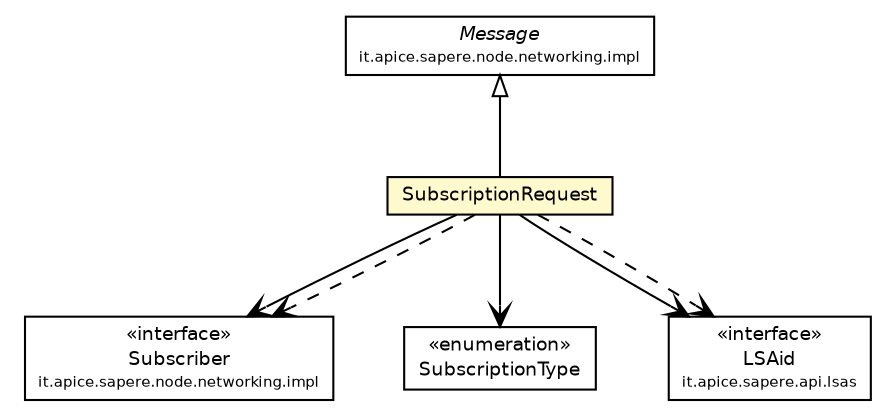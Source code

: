 #!/usr/local/bin/dot
#
# Class diagram 
# Generated by UmlGraph version 4.4 (http://www.spinellis.gr/sw/umlgraph)
#

digraph G {
	edge [fontname="Helvetica",fontsize=10,labelfontname="Helvetica",labelfontsize=10];
	node [fontname="Helvetica",fontsize=10,shape=plaintext];
	// it.apice.sapere.node.networking.impl.Subscriber
	c3133 [label=<<table border="0" cellborder="1" cellspacing="0" cellpadding="2" port="p" href="../../impl/Subscriber.html">
		<tr><td><table border="0" cellspacing="0" cellpadding="1">
			<tr><td> &laquo;interface&raquo; </td></tr>
			<tr><td> Subscriber </td></tr>
			<tr><td><font point-size="7.0"> it.apice.sapere.node.networking.impl </font></td></tr>
		</table></td></tr>
		</table>>, fontname="Helvetica", fontcolor="black", fontsize=9.0];
	// it.apice.sapere.node.networking.impl.Message
	c3139 [label=<<table border="0" cellborder="1" cellspacing="0" cellpadding="2" port="p" href="../../impl/Message.html">
		<tr><td><table border="0" cellspacing="0" cellpadding="1">
			<tr><td><font face="Helvetica-Oblique"> Message </font></td></tr>
			<tr><td><font point-size="7.0"> it.apice.sapere.node.networking.impl </font></td></tr>
		</table></td></tr>
		</table>>, fontname="Helvetica", fontcolor="black", fontsize=9.0];
	// it.apice.sapere.node.networking.obsnotif.impl.SubscriptionType
	c3140 [label=<<table border="0" cellborder="1" cellspacing="0" cellpadding="2" port="p" href="./SubscriptionType.html">
		<tr><td><table border="0" cellspacing="0" cellpadding="1">
			<tr><td> &laquo;enumeration&raquo; </td></tr>
			<tr><td> SubscriptionType </td></tr>
		</table></td></tr>
		</table>>, fontname="Helvetica", fontcolor="black", fontsize=9.0];
	// it.apice.sapere.node.networking.obsnotif.impl.SubscriptionRequest
	c3141 [label=<<table border="0" cellborder="1" cellspacing="0" cellpadding="2" port="p" bgcolor="lemonChiffon" href="./SubscriptionRequest.html">
		<tr><td><table border="0" cellspacing="0" cellpadding="1">
			<tr><td> SubscriptionRequest </td></tr>
		</table></td></tr>
		</table>>, fontname="Helvetica", fontcolor="black", fontsize=9.0];
	//it.apice.sapere.node.networking.obsnotif.impl.SubscriptionRequest extends it.apice.sapere.node.networking.impl.Message
	c3139:p -> c3141:p [dir=back,arrowtail=empty];
	// it.apice.sapere.node.networking.obsnotif.impl.SubscriptionRequest NAVASSOC it.apice.sapere.api.lsas.LSAid
	c3141:p -> c3146:p [taillabel="", label="", headlabel="", fontname="Helvetica", fontcolor="black", fontsize=10.0, color="black", arrowhead=open];
	// it.apice.sapere.node.networking.obsnotif.impl.SubscriptionRequest NAVASSOC it.apice.sapere.node.networking.impl.Subscriber
	c3141:p -> c3133:p [taillabel="", label="", headlabel="", fontname="Helvetica", fontcolor="black", fontsize=10.0, color="black", arrowhead=open];
	// it.apice.sapere.node.networking.obsnotif.impl.SubscriptionRequest NAVASSOC it.apice.sapere.node.networking.obsnotif.impl.SubscriptionType
	c3141:p -> c3140:p [taillabel="", label="", headlabel="", fontname="Helvetica", fontcolor="black", fontsize=10.0, color="black", arrowhead=open];
	// it.apice.sapere.node.networking.obsnotif.impl.SubscriptionRequest DEPEND it.apice.sapere.node.networking.impl.Subscriber
	c3141:p -> c3133:p [taillabel="", label="", headlabel="", fontname="Helvetica", fontcolor="black", fontsize=10.0, color="black", arrowhead=open, style=dashed];
	// it.apice.sapere.node.networking.obsnotif.impl.SubscriptionRequest DEPEND it.apice.sapere.api.lsas.LSAid
	c3141:p -> c3146:p [taillabel="", label="", headlabel="", fontname="Helvetica", fontcolor="black", fontsize=10.0, color="black", arrowhead=open, style=dashed];
	// it.apice.sapere.api.lsas.LSAid
	c3146 [label=<<table border="0" cellborder="1" cellspacing="0" cellpadding="2" port="p" href="http://java.sun.com/j2se/1.4.2/docs/api/it/apice/sapere/api/lsas/LSAid.html">
		<tr><td><table border="0" cellspacing="0" cellpadding="1">
			<tr><td> &laquo;interface&raquo; </td></tr>
			<tr><td> LSAid </td></tr>
			<tr><td><font point-size="7.0"> it.apice.sapere.api.lsas </font></td></tr>
		</table></td></tr>
		</table>>, fontname="Helvetica", fontcolor="black", fontsize=9.0];
}

